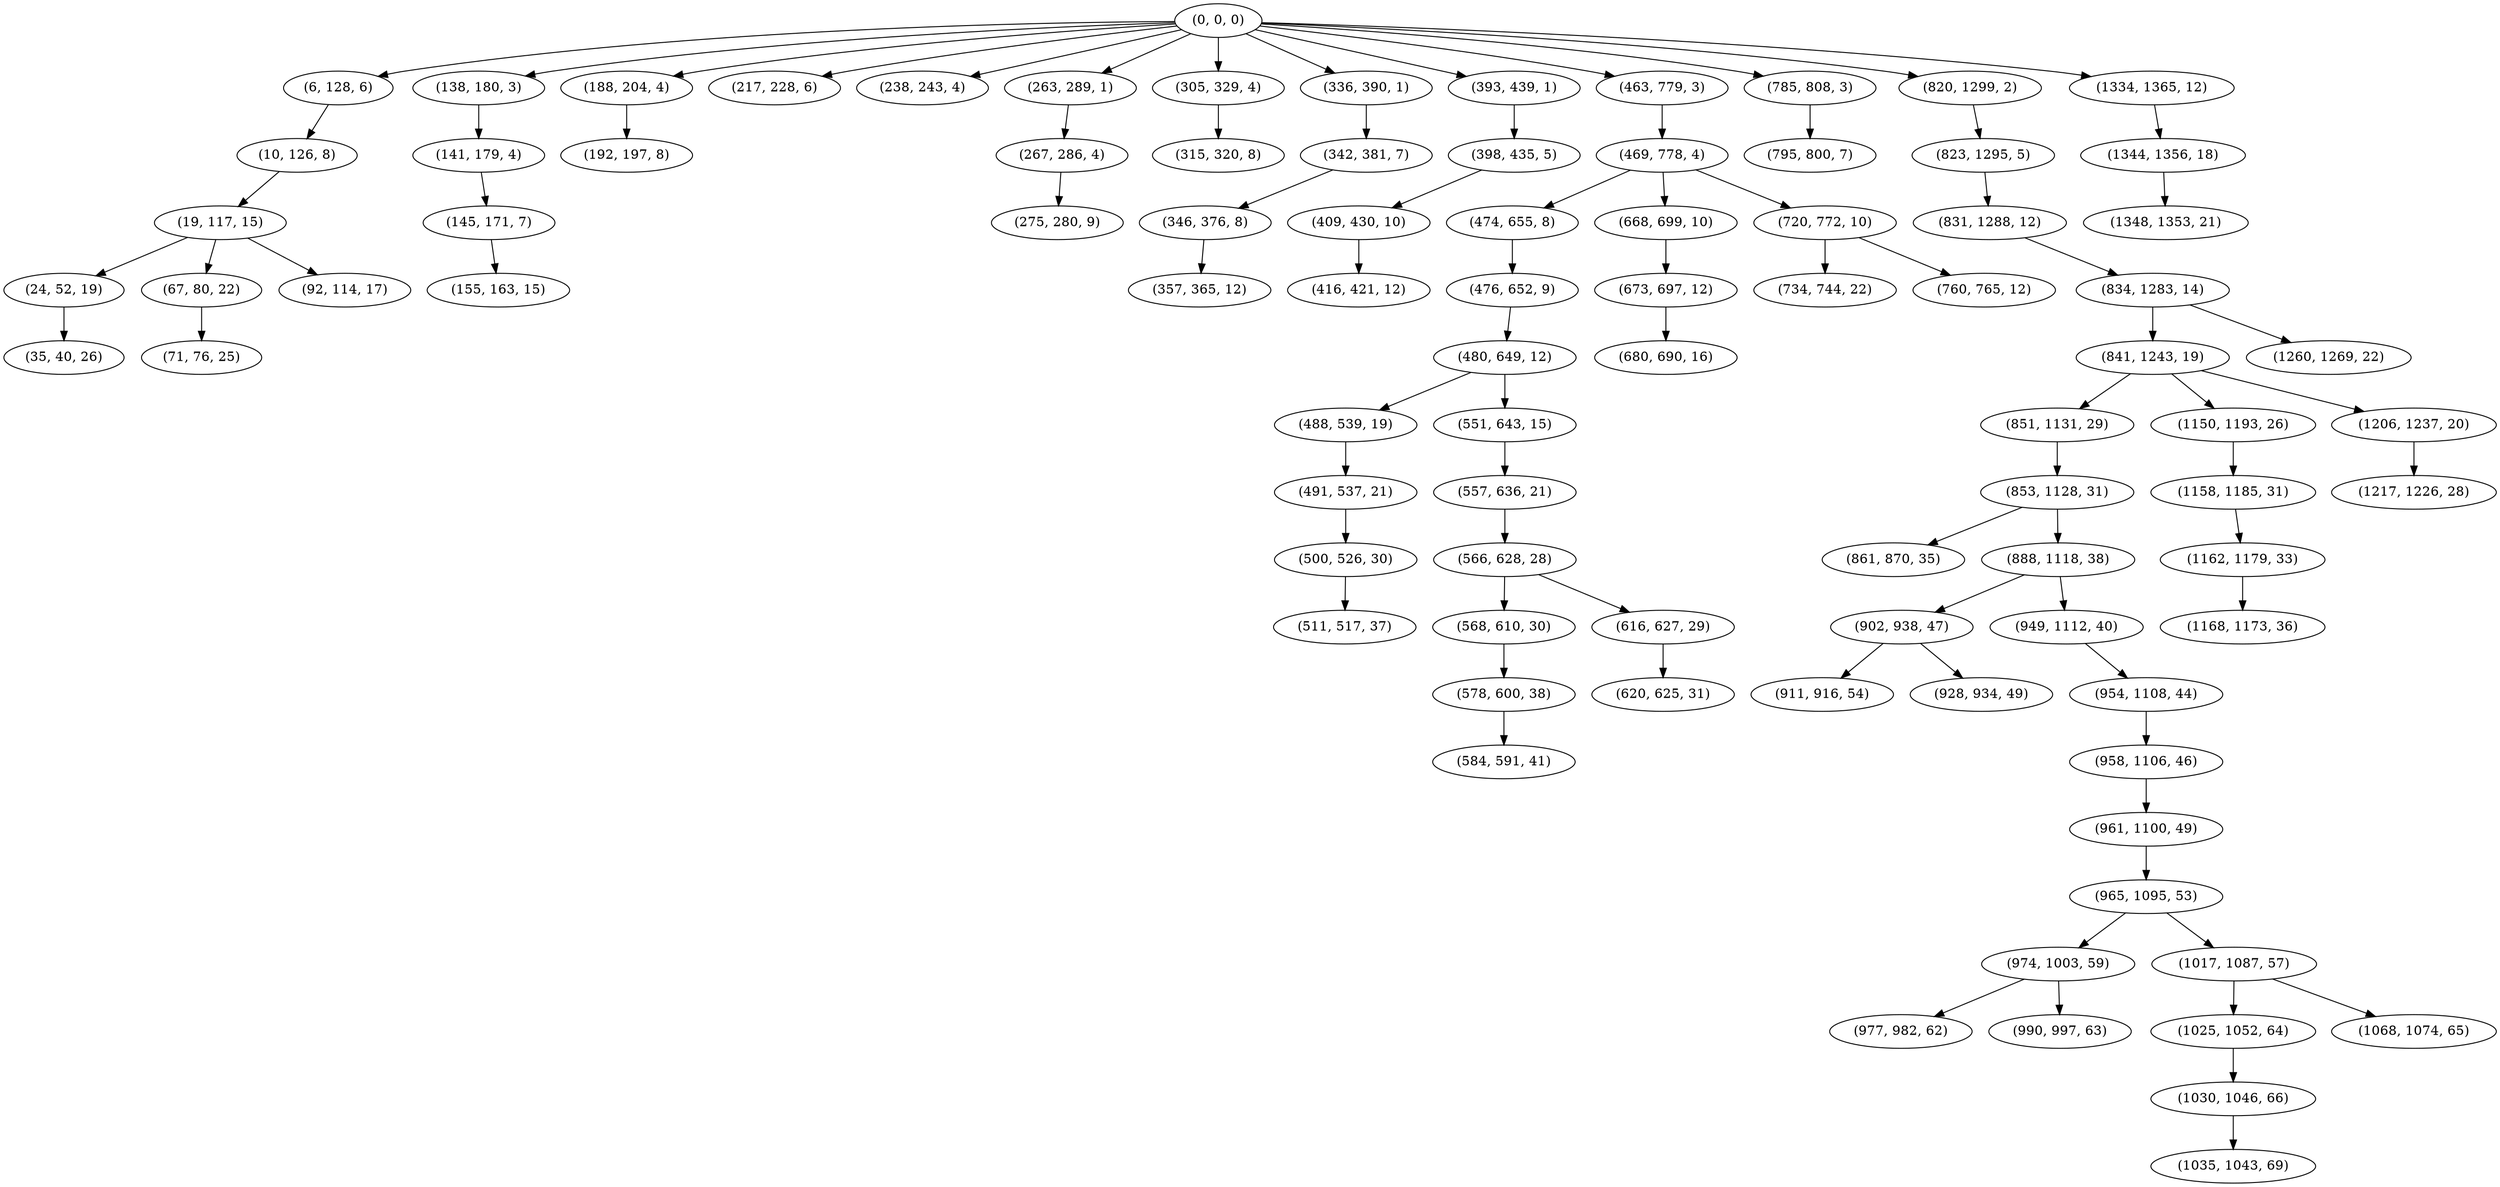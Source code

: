 digraph tree {
    "(0, 0, 0)";
    "(6, 128, 6)";
    "(10, 126, 8)";
    "(19, 117, 15)";
    "(24, 52, 19)";
    "(35, 40, 26)";
    "(67, 80, 22)";
    "(71, 76, 25)";
    "(92, 114, 17)";
    "(138, 180, 3)";
    "(141, 179, 4)";
    "(145, 171, 7)";
    "(155, 163, 15)";
    "(188, 204, 4)";
    "(192, 197, 8)";
    "(217, 228, 6)";
    "(238, 243, 4)";
    "(263, 289, 1)";
    "(267, 286, 4)";
    "(275, 280, 9)";
    "(305, 329, 4)";
    "(315, 320, 8)";
    "(336, 390, 1)";
    "(342, 381, 7)";
    "(346, 376, 8)";
    "(357, 365, 12)";
    "(393, 439, 1)";
    "(398, 435, 5)";
    "(409, 430, 10)";
    "(416, 421, 12)";
    "(463, 779, 3)";
    "(469, 778, 4)";
    "(474, 655, 8)";
    "(476, 652, 9)";
    "(480, 649, 12)";
    "(488, 539, 19)";
    "(491, 537, 21)";
    "(500, 526, 30)";
    "(511, 517, 37)";
    "(551, 643, 15)";
    "(557, 636, 21)";
    "(566, 628, 28)";
    "(568, 610, 30)";
    "(578, 600, 38)";
    "(584, 591, 41)";
    "(616, 627, 29)";
    "(620, 625, 31)";
    "(668, 699, 10)";
    "(673, 697, 12)";
    "(680, 690, 16)";
    "(720, 772, 10)";
    "(734, 744, 22)";
    "(760, 765, 12)";
    "(785, 808, 3)";
    "(795, 800, 7)";
    "(820, 1299, 2)";
    "(823, 1295, 5)";
    "(831, 1288, 12)";
    "(834, 1283, 14)";
    "(841, 1243, 19)";
    "(851, 1131, 29)";
    "(853, 1128, 31)";
    "(861, 870, 35)";
    "(888, 1118, 38)";
    "(902, 938, 47)";
    "(911, 916, 54)";
    "(928, 934, 49)";
    "(949, 1112, 40)";
    "(954, 1108, 44)";
    "(958, 1106, 46)";
    "(961, 1100, 49)";
    "(965, 1095, 53)";
    "(974, 1003, 59)";
    "(977, 982, 62)";
    "(990, 997, 63)";
    "(1017, 1087, 57)";
    "(1025, 1052, 64)";
    "(1030, 1046, 66)";
    "(1035, 1043, 69)";
    "(1068, 1074, 65)";
    "(1150, 1193, 26)";
    "(1158, 1185, 31)";
    "(1162, 1179, 33)";
    "(1168, 1173, 36)";
    "(1206, 1237, 20)";
    "(1217, 1226, 28)";
    "(1260, 1269, 22)";
    "(1334, 1365, 12)";
    "(1344, 1356, 18)";
    "(1348, 1353, 21)";
    "(0, 0, 0)" -> "(6, 128, 6)";
    "(0, 0, 0)" -> "(138, 180, 3)";
    "(0, 0, 0)" -> "(188, 204, 4)";
    "(0, 0, 0)" -> "(217, 228, 6)";
    "(0, 0, 0)" -> "(238, 243, 4)";
    "(0, 0, 0)" -> "(263, 289, 1)";
    "(0, 0, 0)" -> "(305, 329, 4)";
    "(0, 0, 0)" -> "(336, 390, 1)";
    "(0, 0, 0)" -> "(393, 439, 1)";
    "(0, 0, 0)" -> "(463, 779, 3)";
    "(0, 0, 0)" -> "(785, 808, 3)";
    "(0, 0, 0)" -> "(820, 1299, 2)";
    "(0, 0, 0)" -> "(1334, 1365, 12)";
    "(6, 128, 6)" -> "(10, 126, 8)";
    "(10, 126, 8)" -> "(19, 117, 15)";
    "(19, 117, 15)" -> "(24, 52, 19)";
    "(19, 117, 15)" -> "(67, 80, 22)";
    "(19, 117, 15)" -> "(92, 114, 17)";
    "(24, 52, 19)" -> "(35, 40, 26)";
    "(67, 80, 22)" -> "(71, 76, 25)";
    "(138, 180, 3)" -> "(141, 179, 4)";
    "(141, 179, 4)" -> "(145, 171, 7)";
    "(145, 171, 7)" -> "(155, 163, 15)";
    "(188, 204, 4)" -> "(192, 197, 8)";
    "(263, 289, 1)" -> "(267, 286, 4)";
    "(267, 286, 4)" -> "(275, 280, 9)";
    "(305, 329, 4)" -> "(315, 320, 8)";
    "(336, 390, 1)" -> "(342, 381, 7)";
    "(342, 381, 7)" -> "(346, 376, 8)";
    "(346, 376, 8)" -> "(357, 365, 12)";
    "(393, 439, 1)" -> "(398, 435, 5)";
    "(398, 435, 5)" -> "(409, 430, 10)";
    "(409, 430, 10)" -> "(416, 421, 12)";
    "(463, 779, 3)" -> "(469, 778, 4)";
    "(469, 778, 4)" -> "(474, 655, 8)";
    "(469, 778, 4)" -> "(668, 699, 10)";
    "(469, 778, 4)" -> "(720, 772, 10)";
    "(474, 655, 8)" -> "(476, 652, 9)";
    "(476, 652, 9)" -> "(480, 649, 12)";
    "(480, 649, 12)" -> "(488, 539, 19)";
    "(480, 649, 12)" -> "(551, 643, 15)";
    "(488, 539, 19)" -> "(491, 537, 21)";
    "(491, 537, 21)" -> "(500, 526, 30)";
    "(500, 526, 30)" -> "(511, 517, 37)";
    "(551, 643, 15)" -> "(557, 636, 21)";
    "(557, 636, 21)" -> "(566, 628, 28)";
    "(566, 628, 28)" -> "(568, 610, 30)";
    "(566, 628, 28)" -> "(616, 627, 29)";
    "(568, 610, 30)" -> "(578, 600, 38)";
    "(578, 600, 38)" -> "(584, 591, 41)";
    "(616, 627, 29)" -> "(620, 625, 31)";
    "(668, 699, 10)" -> "(673, 697, 12)";
    "(673, 697, 12)" -> "(680, 690, 16)";
    "(720, 772, 10)" -> "(734, 744, 22)";
    "(720, 772, 10)" -> "(760, 765, 12)";
    "(785, 808, 3)" -> "(795, 800, 7)";
    "(820, 1299, 2)" -> "(823, 1295, 5)";
    "(823, 1295, 5)" -> "(831, 1288, 12)";
    "(831, 1288, 12)" -> "(834, 1283, 14)";
    "(834, 1283, 14)" -> "(841, 1243, 19)";
    "(834, 1283, 14)" -> "(1260, 1269, 22)";
    "(841, 1243, 19)" -> "(851, 1131, 29)";
    "(841, 1243, 19)" -> "(1150, 1193, 26)";
    "(841, 1243, 19)" -> "(1206, 1237, 20)";
    "(851, 1131, 29)" -> "(853, 1128, 31)";
    "(853, 1128, 31)" -> "(861, 870, 35)";
    "(853, 1128, 31)" -> "(888, 1118, 38)";
    "(888, 1118, 38)" -> "(902, 938, 47)";
    "(888, 1118, 38)" -> "(949, 1112, 40)";
    "(902, 938, 47)" -> "(911, 916, 54)";
    "(902, 938, 47)" -> "(928, 934, 49)";
    "(949, 1112, 40)" -> "(954, 1108, 44)";
    "(954, 1108, 44)" -> "(958, 1106, 46)";
    "(958, 1106, 46)" -> "(961, 1100, 49)";
    "(961, 1100, 49)" -> "(965, 1095, 53)";
    "(965, 1095, 53)" -> "(974, 1003, 59)";
    "(965, 1095, 53)" -> "(1017, 1087, 57)";
    "(974, 1003, 59)" -> "(977, 982, 62)";
    "(974, 1003, 59)" -> "(990, 997, 63)";
    "(1017, 1087, 57)" -> "(1025, 1052, 64)";
    "(1017, 1087, 57)" -> "(1068, 1074, 65)";
    "(1025, 1052, 64)" -> "(1030, 1046, 66)";
    "(1030, 1046, 66)" -> "(1035, 1043, 69)";
    "(1150, 1193, 26)" -> "(1158, 1185, 31)";
    "(1158, 1185, 31)" -> "(1162, 1179, 33)";
    "(1162, 1179, 33)" -> "(1168, 1173, 36)";
    "(1206, 1237, 20)" -> "(1217, 1226, 28)";
    "(1334, 1365, 12)" -> "(1344, 1356, 18)";
    "(1344, 1356, 18)" -> "(1348, 1353, 21)";
}
